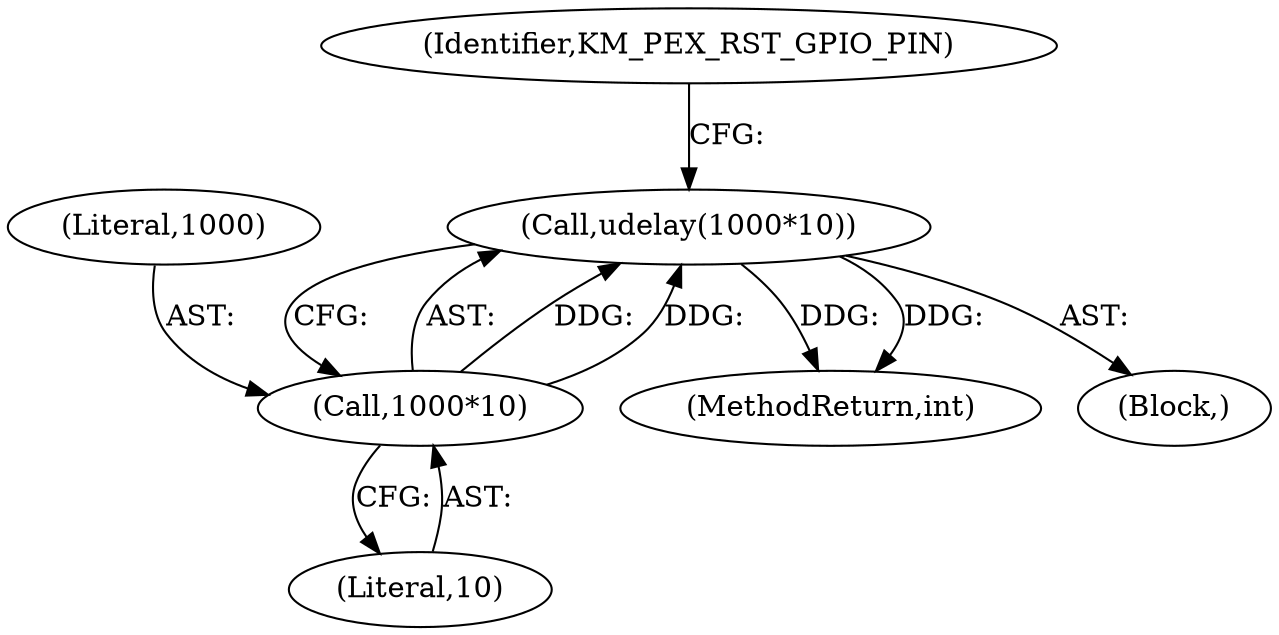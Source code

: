 digraph "1_u-boot_master_1@del" {
"1000122" [label="(Call,udelay(1000*10))"];
"1000123" [label="(Call,1000*10)"];
"1000125" [label="(Literal,10)"];
"1000127" [label="(Identifier,KM_PEX_RST_GPIO_PIN)"];
"1000104" [label="(Block,)"];
"1000123" [label="(Call,1000*10)"];
"1000122" [label="(Call,udelay(1000*10))"];
"1000133" [label="(MethodReturn,int)"];
"1000124" [label="(Literal,1000)"];
"1000122" -> "1000104"  [label="AST: "];
"1000122" -> "1000123"  [label="CFG: "];
"1000123" -> "1000122"  [label="AST: "];
"1000127" -> "1000122"  [label="CFG: "];
"1000122" -> "1000133"  [label="DDG: "];
"1000122" -> "1000133"  [label="DDG: "];
"1000123" -> "1000122"  [label="DDG: "];
"1000123" -> "1000122"  [label="DDG: "];
"1000123" -> "1000125"  [label="CFG: "];
"1000124" -> "1000123"  [label="AST: "];
"1000125" -> "1000123"  [label="AST: "];
}
